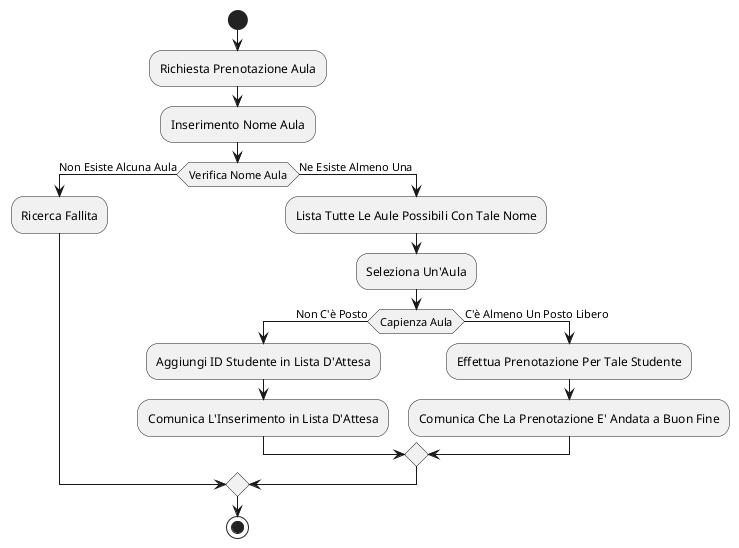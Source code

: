 @startuml

start

:Richiesta Prenotazione Aula;

:Inserimento Nome Aula;

if (Verifica Nome Aula) then (Non Esiste Alcuna Aula)
  
  :Ricerca Fallita;
  
else (Ne Esiste Almeno Una)

  :Lista Tutte Le Aule Possibili Con Tale Nome;
  
  :Seleziona Un'Aula;
  
  if (Capienza Aula) then (Non C'è Posto)
  
    :Aggiungi ID Studente in Lista D'Attesa;
    
    :Comunica L'Inserimento in Lista D'Attesa;

  else (C'è Almeno Un Posto Libero)
    
    :Effettua Prenotazione Per Tale Studente;
    
    :Comunica Che La Prenotazione E' Andata a Buon Fine;
    
  endif

endif

stop

@enduml
